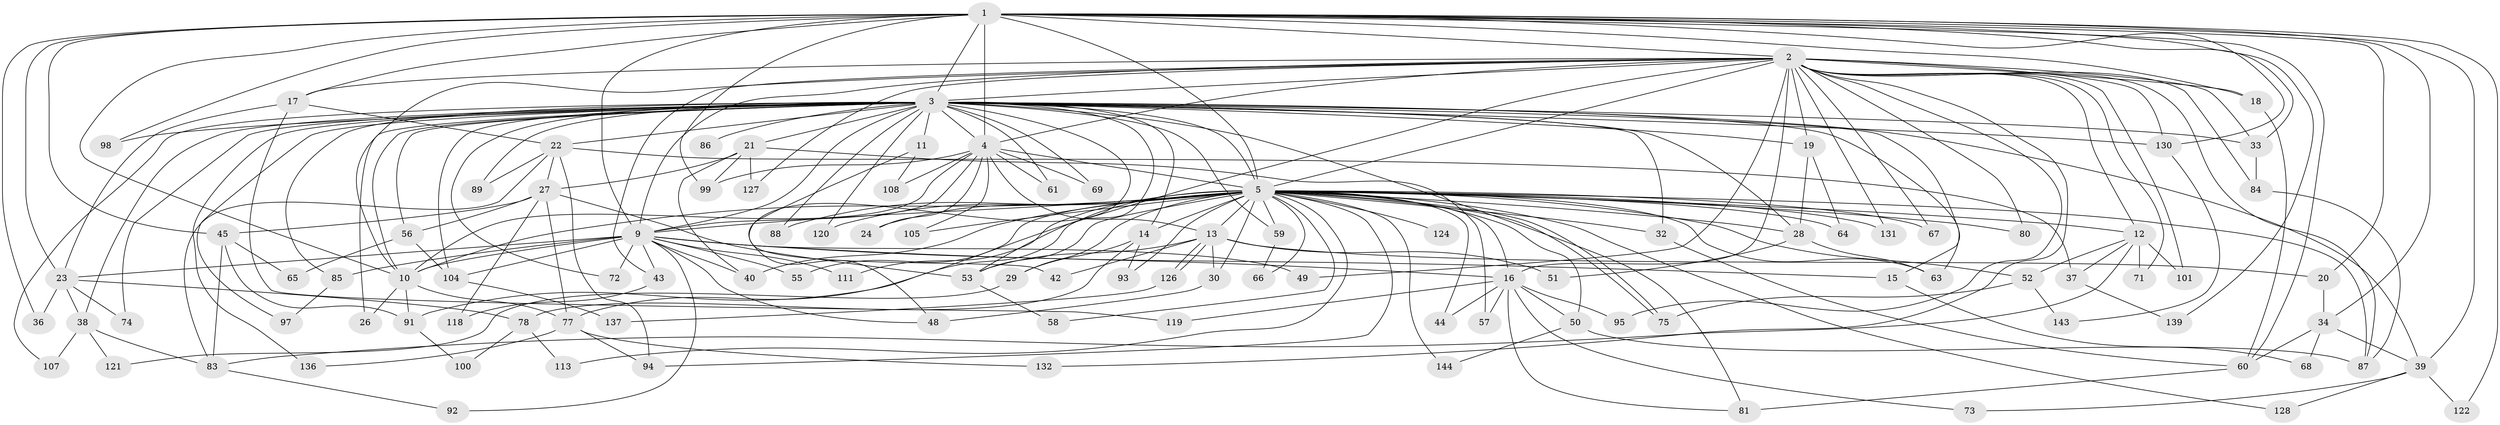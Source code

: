 // original degree distribution, {19: 0.006944444444444444, 29: 0.013888888888888888, 30: 0.006944444444444444, 17: 0.006944444444444444, 31: 0.006944444444444444, 27: 0.006944444444444444, 14: 0.006944444444444444, 22: 0.006944444444444444, 13: 0.006944444444444444, 5: 0.0625, 7: 0.027777777777777776, 9: 0.006944444444444444, 6: 0.020833333333333332, 3: 0.2013888888888889, 8: 0.013888888888888888, 2: 0.5277777777777778, 4: 0.06944444444444445}
// Generated by graph-tools (version 1.1) at 2025/41/03/06/25 10:41:40]
// undirected, 107 vertices, 241 edges
graph export_dot {
graph [start="1"]
  node [color=gray90,style=filled];
  1 [super="+8"];
  2 [super="+90"];
  3 [super="+7"];
  4 [super="+110"];
  5 [super="+6"];
  9 [super="+31"];
  10 [super="+62"];
  11 [super="+115"];
  12 [super="+96"];
  13;
  14 [super="+140"];
  15;
  16 [super="+25"];
  17;
  18 [super="+70"];
  19 [super="+35"];
  20;
  21 [super="+123"];
  22 [super="+141"];
  23;
  24;
  26;
  27 [super="+54"];
  28 [super="+112"];
  29 [super="+41"];
  30;
  32;
  33 [super="+103"];
  34 [super="+79"];
  36;
  37;
  38 [super="+133"];
  39 [super="+138"];
  40 [super="+46"];
  42;
  43 [super="+47"];
  44;
  45 [super="+116"];
  48 [super="+82"];
  49;
  50;
  51;
  52 [super="+114"];
  53 [super="+76"];
  55;
  56;
  57;
  58;
  59;
  60;
  61;
  63;
  64;
  65;
  66;
  67;
  68;
  69;
  71;
  72;
  73;
  74;
  75;
  77 [super="+109"];
  78;
  80;
  81 [super="+134"];
  83;
  84 [super="+125"];
  85 [super="+142"];
  86;
  87 [super="+106"];
  88;
  89;
  91 [super="+129"];
  92;
  93;
  94 [super="+102"];
  95;
  97;
  98;
  99;
  100;
  101;
  104 [super="+117"];
  105;
  107;
  108;
  111;
  113;
  118;
  119;
  120;
  121;
  122;
  124;
  126;
  127;
  128;
  130 [super="+135"];
  131;
  132;
  136;
  137;
  139;
  143;
  144;
  1 -- 2 [weight=2];
  1 -- 3 [weight=4];
  1 -- 4 [weight=2];
  1 -- 5 [weight=4];
  1 -- 9 [weight=2];
  1 -- 10 [weight=2];
  1 -- 17;
  1 -- 18;
  1 -- 23;
  1 -- 33;
  1 -- 34;
  1 -- 36;
  1 -- 60;
  1 -- 98;
  1 -- 130;
  1 -- 139;
  1 -- 99;
  1 -- 45;
  1 -- 20;
  1 -- 122;
  1 -- 39;
  2 -- 3 [weight=2];
  2 -- 4;
  2 -- 5 [weight=2];
  2 -- 9;
  2 -- 10;
  2 -- 12;
  2 -- 17;
  2 -- 18;
  2 -- 19;
  2 -- 43;
  2 -- 49;
  2 -- 67;
  2 -- 71 [weight=2];
  2 -- 80;
  2 -- 84;
  2 -- 95;
  2 -- 101;
  2 -- 127;
  2 -- 130;
  2 -- 132;
  2 -- 131;
  2 -- 87;
  2 -- 77;
  2 -- 16;
  2 -- 33;
  3 -- 4 [weight=3];
  3 -- 5 [weight=4];
  3 -- 9 [weight=2];
  3 -- 10 [weight=3];
  3 -- 14;
  3 -- 19;
  3 -- 21 [weight=2];
  3 -- 32;
  3 -- 38;
  3 -- 39;
  3 -- 48;
  3 -- 53;
  3 -- 56;
  3 -- 63;
  3 -- 74;
  3 -- 85 [weight=2];
  3 -- 86 [weight=2];
  3 -- 89;
  3 -- 97;
  3 -- 104;
  3 -- 107;
  3 -- 120;
  3 -- 136;
  3 -- 130;
  3 -- 69;
  3 -- 72;
  3 -- 11 [weight=2];
  3 -- 15;
  3 -- 81;
  3 -- 22 [weight=2];
  3 -- 88;
  3 -- 26;
  3 -- 28;
  3 -- 33;
  3 -- 98;
  3 -- 59;
  3 -- 61;
  4 -- 5 [weight=2];
  4 -- 9;
  4 -- 10;
  4 -- 13;
  4 -- 24;
  4 -- 61;
  4 -- 69;
  4 -- 99;
  4 -- 105;
  4 -- 108;
  5 -- 9 [weight=2];
  5 -- 10 [weight=2];
  5 -- 12;
  5 -- 13;
  5 -- 14 [weight=2];
  5 -- 16;
  5 -- 24;
  5 -- 29 [weight=2];
  5 -- 32;
  5 -- 50;
  5 -- 58;
  5 -- 64;
  5 -- 66;
  5 -- 75;
  5 -- 75;
  5 -- 80;
  5 -- 87;
  5 -- 93;
  5 -- 94;
  5 -- 105;
  5 -- 111;
  5 -- 124 [weight=2];
  5 -- 128;
  5 -- 131;
  5 -- 67;
  5 -- 144;
  5 -- 88;
  5 -- 28;
  5 -- 30;
  5 -- 44;
  5 -- 113;
  5 -- 52;
  5 -- 53;
  5 -- 55;
  5 -- 120;
  5 -- 59;
  5 -- 63;
  5 -- 91;
  5 -- 40;
  9 -- 10;
  9 -- 15;
  9 -- 16;
  9 -- 40;
  9 -- 43 [weight=2];
  9 -- 49;
  9 -- 55;
  9 -- 72;
  9 -- 92;
  9 -- 104;
  9 -- 111;
  9 -- 23;
  9 -- 85;
  9 -- 48;
  10 -- 26;
  10 -- 77;
  10 -- 91;
  11 -- 42;
  11 -- 108;
  12 -- 37;
  12 -- 52;
  12 -- 71;
  12 -- 101;
  12 -- 83;
  13 -- 20;
  13 -- 30;
  13 -- 42;
  13 -- 51;
  13 -- 126;
  13 -- 126;
  13 -- 53;
  14 -- 29;
  14 -- 78;
  14 -- 93;
  15 -- 68;
  16 -- 57;
  16 -- 73;
  16 -- 95;
  16 -- 119;
  16 -- 81;
  16 -- 50;
  16 -- 44;
  17 -- 22;
  17 -- 23;
  17 -- 119;
  18 -- 60;
  19 -- 64;
  19 -- 28;
  20 -- 34;
  21 -- 27;
  21 -- 40;
  21 -- 57;
  21 -- 127;
  21 -- 99;
  22 -- 27;
  22 -- 37;
  22 -- 83;
  22 -- 89;
  22 -- 94;
  23 -- 36;
  23 -- 38;
  23 -- 74;
  23 -- 78;
  27 -- 45;
  27 -- 118;
  27 -- 56;
  27 -- 77;
  27 -- 53;
  28 -- 51;
  28 -- 63;
  29 -- 121;
  30 -- 48;
  32 -- 60;
  33 -- 84;
  34 -- 39;
  34 -- 68;
  34 -- 60;
  37 -- 139;
  38 -- 83;
  38 -- 107;
  38 -- 121;
  39 -- 73;
  39 -- 122;
  39 -- 128;
  43 -- 118;
  45 -- 65;
  45 -- 91;
  45 -- 83;
  50 -- 87;
  50 -- 144;
  52 -- 143;
  52 -- 75;
  53 -- 58;
  56 -- 65;
  56 -- 104;
  59 -- 66;
  60 -- 81;
  77 -- 132;
  77 -- 136;
  77 -- 94;
  78 -- 100;
  78 -- 113;
  83 -- 92;
  84 -- 87;
  85 -- 97;
  91 -- 100;
  104 -- 137;
  126 -- 137;
  130 -- 143;
}
